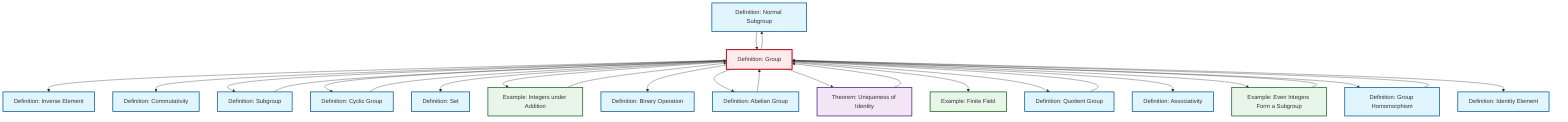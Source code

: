 graph TD
    classDef definition fill:#e1f5fe,stroke:#01579b,stroke-width:2px
    classDef theorem fill:#f3e5f5,stroke:#4a148c,stroke-width:2px
    classDef axiom fill:#fff3e0,stroke:#e65100,stroke-width:2px
    classDef example fill:#e8f5e9,stroke:#1b5e20,stroke-width:2px
    classDef current fill:#ffebee,stroke:#b71c1c,stroke-width:3px
    def-normal-subgroup["Definition: Normal Subgroup"]:::definition
    def-homomorphism["Definition: Group Homomorphism"]:::definition
    def-set["Definition: Set"]:::definition
    def-inverse-element["Definition: Inverse Element"]:::definition
    def-quotient-group["Definition: Quotient Group"]:::definition
    thm-unique-identity["Theorem: Uniqueness of Identity"]:::theorem
    def-identity-element["Definition: Identity Element"]:::definition
    ex-integers-addition["Example: Integers under Addition"]:::example
    def-cyclic-group["Definition: Cyclic Group"]:::definition
    def-subgroup["Definition: Subgroup"]:::definition
    def-binary-operation["Definition: Binary Operation"]:::definition
    def-commutativity["Definition: Commutativity"]:::definition
    def-group["Definition: Group"]:::definition
    ex-finite-field["Example: Finite Field"]:::example
    def-abelian-group["Definition: Abelian Group"]:::definition
    def-associativity["Definition: Associativity"]:::definition
    ex-even-integers-subgroup["Example: Even Integers Form a Subgroup"]:::example
    def-group --> def-inverse-element
    def-homomorphism --> def-group
    def-group --> def-normal-subgroup
    ex-integers-addition --> def-group
    def-group --> def-commutativity
    def-group --> def-subgroup
    thm-unique-identity --> def-group
    def-group --> def-cyclic-group
    def-group --> def-set
    ex-even-integers-subgroup --> def-group
    def-group --> ex-integers-addition
    def-group --> def-binary-operation
    def-group --> def-abelian-group
    def-normal-subgroup --> def-group
    def-group --> thm-unique-identity
    def-group --> ex-finite-field
    def-group --> def-quotient-group
    def-group --> def-associativity
    def-abelian-group --> def-group
    def-group --> ex-even-integers-subgroup
    def-group --> def-homomorphism
    def-group --> def-identity-element
    def-cyclic-group --> def-group
    def-subgroup --> def-group
    def-quotient-group --> def-group
    class def-group current
